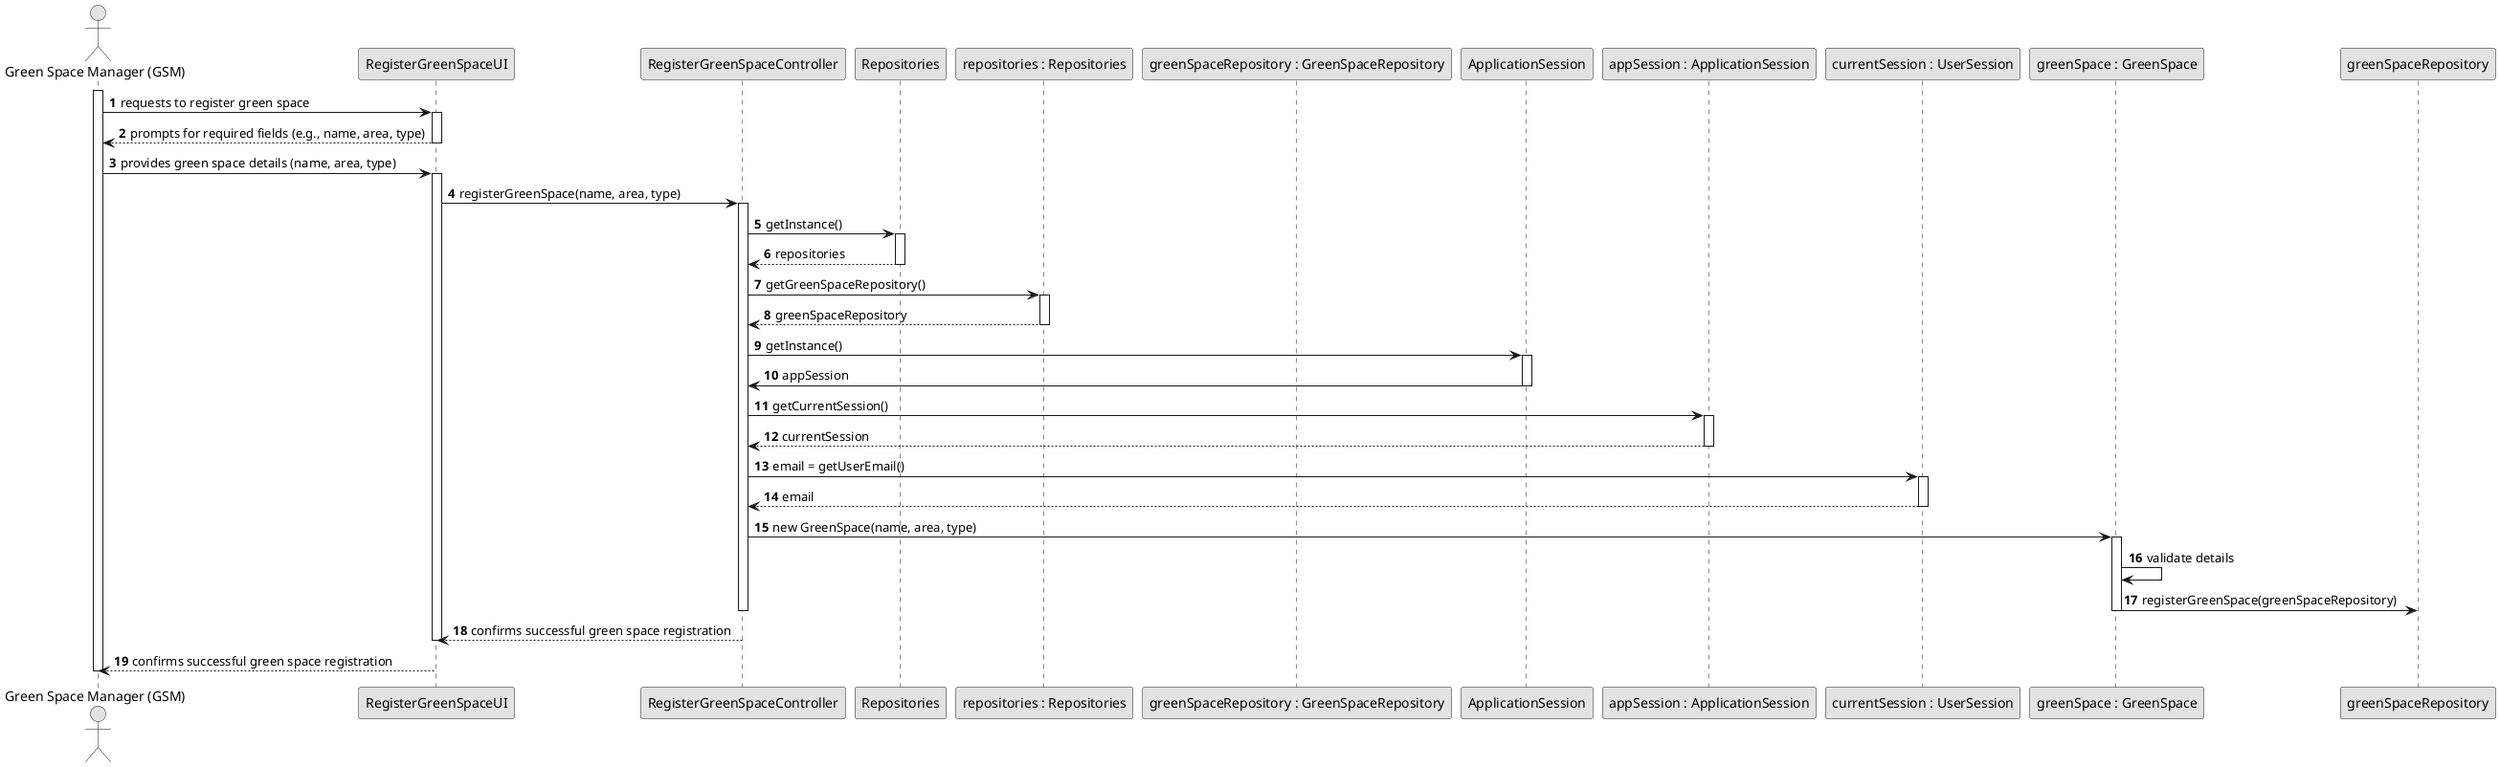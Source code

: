 @startuml
skinparam monochrome true
skinparam packageStyle rectangle
skinparam shadowing false

autonumber

actor "Green Space Manager (GSM)" as GSM
participant "RegisterGreenSpaceUI" as UI
participant "RegisterGreenSpaceController" as CTRL
participant "Repositories" as RepositorySingleton
participant "repositories : Repositories" as PLAT
participant "greenSpaceRepository : GreenSpaceRepository" as GreenSpaceRepository
participant "ApplicationSession" as _APP
participant "appSession : ApplicationSession" as APP
participant "currentSession : UserSession" as SESSAO
participant "greenSpace : GreenSpace" as GREENSPACE

activate GSM

    GSM -> UI : requests to register green space
    activate UI

        UI --> GSM : prompts for required fields (e.g., name, area, type)
    deactivate UI

    GSM -> UI : provides green space details (name, area, type)
    activate UI

        UI -> CTRL : registerGreenSpace(name, area, type)
        activate CTRL

            CTRL -> RepositorySingleton : getInstance()
            activate RepositorySingleton

                RepositorySingleton --> CTRL : repositories
            deactivate RepositorySingleton

            CTRL -> PLAT : getGreenSpaceRepository()
            activate PLAT

                PLAT --> CTRL : greenSpaceRepository
            deactivate PLAT

            CTRL -> _APP: getInstance()
            activate _APP
                _APP -> CTRL: appSession
            deactivate _APP

            CTRL -> APP: getCurrentSession()
            activate APP

                APP --> CTRL: currentSession
            deactivate APP

            CTRL -> SESSAO: email = getUserEmail()
            activate SESSAO

                SESSAO --> CTRL: email
            deactivate SESSAO

            CTRL -> GREENSPACE : new GreenSpace(name, area, type)
            activate GREENSPACE

                GREENSPACE -> GREENSPACE : validate details
                GREENSPACE -> greenSpaceRepository : registerGreenSpace(greenSpaceRepository)
                deactivate GREENSPACE

            deactivate CTRL

            CTRL --> UI : confirms successful green space registration
    deactivate UI

    UI --> GSM : confirms successful green space registration

deactivate GSM

@enduml

